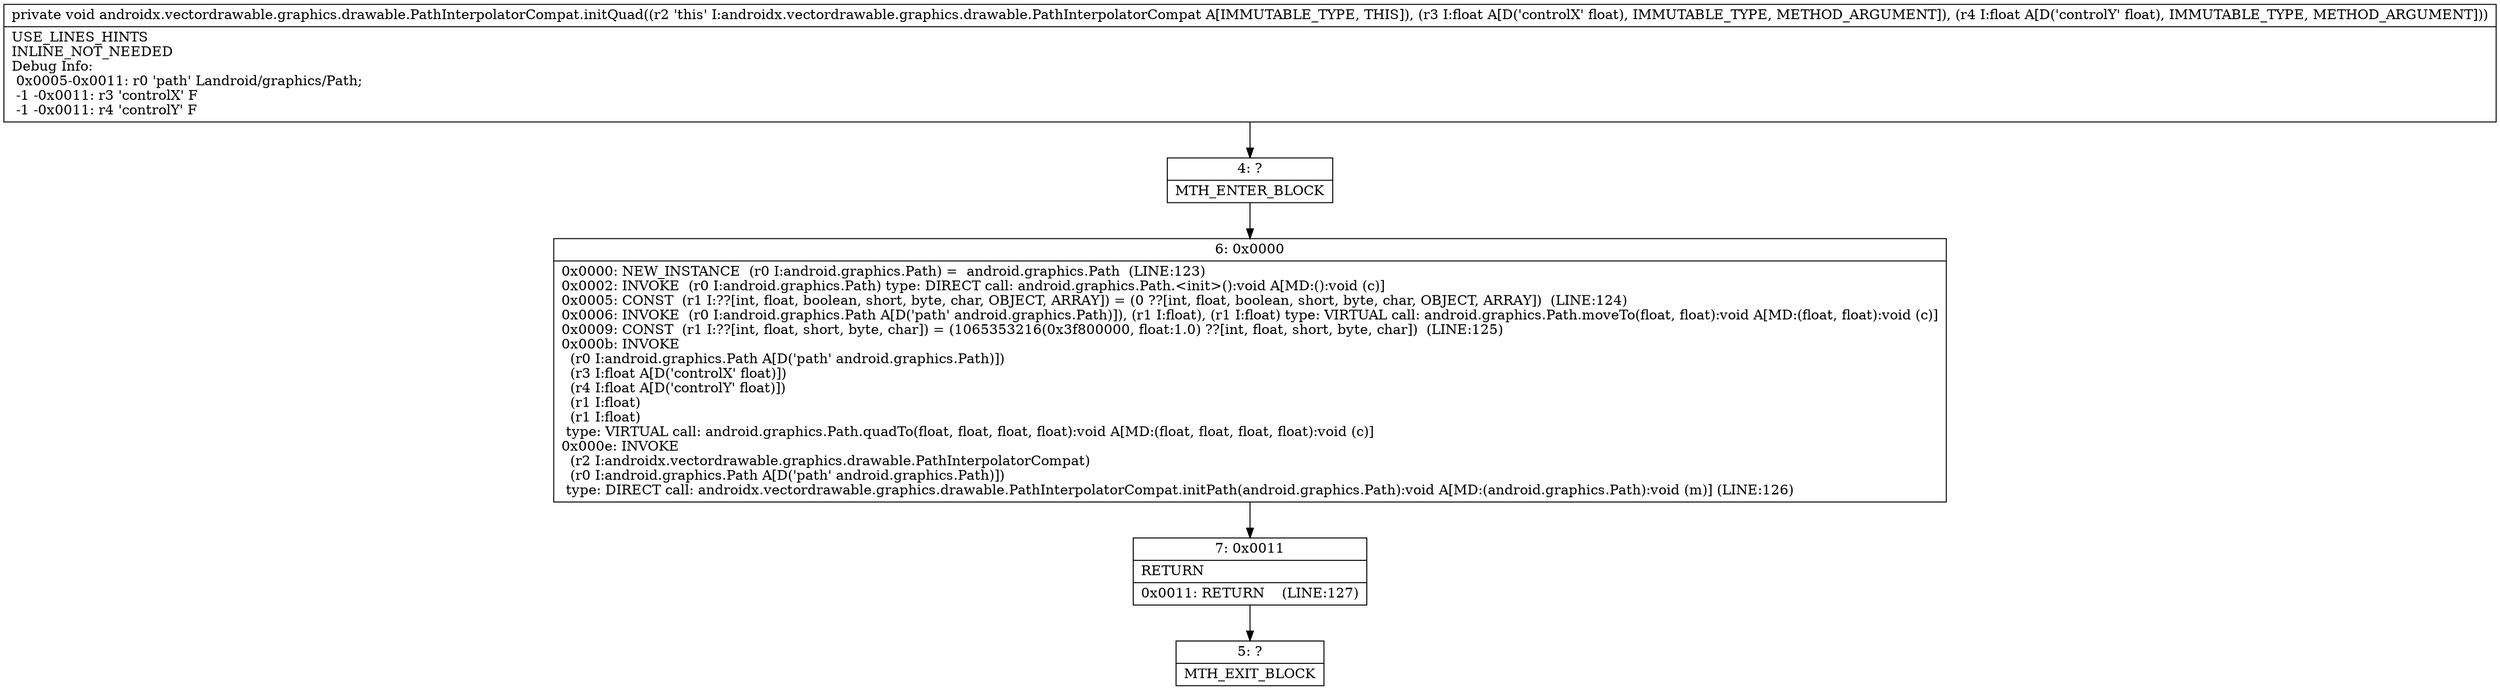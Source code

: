 digraph "CFG forandroidx.vectordrawable.graphics.drawable.PathInterpolatorCompat.initQuad(FF)V" {
Node_4 [shape=record,label="{4\:\ ?|MTH_ENTER_BLOCK\l}"];
Node_6 [shape=record,label="{6\:\ 0x0000|0x0000: NEW_INSTANCE  (r0 I:android.graphics.Path) =  android.graphics.Path  (LINE:123)\l0x0002: INVOKE  (r0 I:android.graphics.Path) type: DIRECT call: android.graphics.Path.\<init\>():void A[MD:():void (c)]\l0x0005: CONST  (r1 I:??[int, float, boolean, short, byte, char, OBJECT, ARRAY]) = (0 ??[int, float, boolean, short, byte, char, OBJECT, ARRAY])  (LINE:124)\l0x0006: INVOKE  (r0 I:android.graphics.Path A[D('path' android.graphics.Path)]), (r1 I:float), (r1 I:float) type: VIRTUAL call: android.graphics.Path.moveTo(float, float):void A[MD:(float, float):void (c)]\l0x0009: CONST  (r1 I:??[int, float, short, byte, char]) = (1065353216(0x3f800000, float:1.0) ??[int, float, short, byte, char])  (LINE:125)\l0x000b: INVOKE  \l  (r0 I:android.graphics.Path A[D('path' android.graphics.Path)])\l  (r3 I:float A[D('controlX' float)])\l  (r4 I:float A[D('controlY' float)])\l  (r1 I:float)\l  (r1 I:float)\l type: VIRTUAL call: android.graphics.Path.quadTo(float, float, float, float):void A[MD:(float, float, float, float):void (c)]\l0x000e: INVOKE  \l  (r2 I:androidx.vectordrawable.graphics.drawable.PathInterpolatorCompat)\l  (r0 I:android.graphics.Path A[D('path' android.graphics.Path)])\l type: DIRECT call: androidx.vectordrawable.graphics.drawable.PathInterpolatorCompat.initPath(android.graphics.Path):void A[MD:(android.graphics.Path):void (m)] (LINE:126)\l}"];
Node_7 [shape=record,label="{7\:\ 0x0011|RETURN\l|0x0011: RETURN    (LINE:127)\l}"];
Node_5 [shape=record,label="{5\:\ ?|MTH_EXIT_BLOCK\l}"];
MethodNode[shape=record,label="{private void androidx.vectordrawable.graphics.drawable.PathInterpolatorCompat.initQuad((r2 'this' I:androidx.vectordrawable.graphics.drawable.PathInterpolatorCompat A[IMMUTABLE_TYPE, THIS]), (r3 I:float A[D('controlX' float), IMMUTABLE_TYPE, METHOD_ARGUMENT]), (r4 I:float A[D('controlY' float), IMMUTABLE_TYPE, METHOD_ARGUMENT]))  | USE_LINES_HINTS\lINLINE_NOT_NEEDED\lDebug Info:\l  0x0005\-0x0011: r0 'path' Landroid\/graphics\/Path;\l  \-1 \-0x0011: r3 'controlX' F\l  \-1 \-0x0011: r4 'controlY' F\l}"];
MethodNode -> Node_4;Node_4 -> Node_6;
Node_6 -> Node_7;
Node_7 -> Node_5;
}

